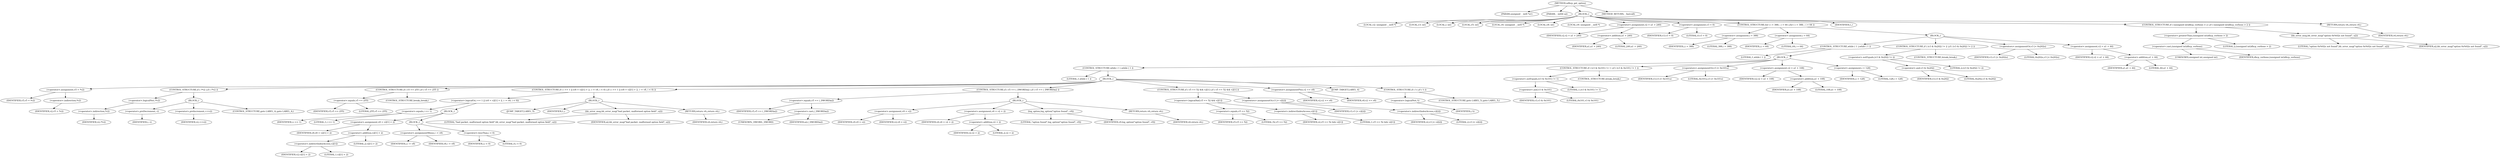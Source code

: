 digraph udhcp_get_option {  
"1000108" [label = "(METHOD,udhcp_get_option)" ]
"1000109" [label = "(PARAM,unsigned __int8 *a1)" ]
"1000110" [label = "(PARAM,__int64 a2)" ]
"1000111" [label = "(BLOCK,,)" ]
"1000112" [label = "(LOCAL,v2: unsigned __int8 *)" ]
"1000113" [label = "(LOCAL,v3: int)" ]
"1000114" [label = "(LOCAL,i: int)" ]
"1000115" [label = "(LOCAL,v5: int)" ]
"1000116" [label = "(LOCAL,v6: unsigned __int8 *)" ]
"1000117" [label = "(LOCAL,v8: int)" ]
"1000118" [label = "(LOCAL,v9: unsigned __int8 *)" ]
"1000119" [label = "(<operator>.assignment,v2 = a1 + 240)" ]
"1000120" [label = "(IDENTIFIER,v2,v2 = a1 + 240)" ]
"1000121" [label = "(<operator>.addition,a1 + 240)" ]
"1000122" [label = "(IDENTIFIER,a1,a1 + 240)" ]
"1000123" [label = "(LITERAL,240,a1 + 240)" ]
"1000124" [label = "(<operator>.assignment,v3 = 0)" ]
"1000125" [label = "(IDENTIFIER,v3,v3 = 0)" ]
"1000126" [label = "(LITERAL,0,v3 = 0)" ]
"1000127" [label = "(CONTROL_STRUCTURE,for ( i = 388; ; i = 64 ),for ( i = 388; ; i = 64 ))" ]
"1000128" [label = "(<operator>.assignment,i = 388)" ]
"1000129" [label = "(IDENTIFIER,i,i = 388)" ]
"1000130" [label = "(LITERAL,388,i = 388)" ]
"1000131" [label = "(<operator>.assignment,i = 64)" ]
"1000132" [label = "(IDENTIFIER,i,i = 64)" ]
"1000133" [label = "(LITERAL,64,i = 64)" ]
"1000134" [label = "(BLOCK,,)" ]
"1000135" [label = "(CONTROL_STRUCTURE,while ( 1 ),while ( 1 ))" ]
"1000136" [label = "(LITERAL,1,while ( 1 ))" ]
"1000137" [label = "(BLOCK,,)" ]
"1000138" [label = "(CONTROL_STRUCTURE,while ( 1 ),while ( 1 ))" ]
"1000139" [label = "(LITERAL,1,while ( 1 ))" ]
"1000140" [label = "(BLOCK,,)" ]
"1000141" [label = "(<operator>.assignment,v5 = *v2)" ]
"1000142" [label = "(IDENTIFIER,v5,v5 = *v2)" ]
"1000143" [label = "(<operator>.indirection,*v2)" ]
"1000144" [label = "(IDENTIFIER,v2,v5 = *v2)" ]
"1000145" [label = "(CONTROL_STRUCTURE,if ( !*v2 ),if ( !*v2 ))" ]
"1000146" [label = "(<operator>.logicalNot,!*v2)" ]
"1000147" [label = "(<operator>.indirection,*v2)" ]
"1000148" [label = "(IDENTIFIER,v2,!*v2)" ]
"1000149" [label = "(BLOCK,,)" ]
"1000150" [label = "(<operator>.preDecrement,--i)" ]
"1000151" [label = "(IDENTIFIER,i,--i)" ]
"1000152" [label = "(<operator>.preIncrement,++v2)" ]
"1000153" [label = "(IDENTIFIER,v2,++v2)" ]
"1000154" [label = "(CONTROL_STRUCTURE,goto LABEL_4;,goto LABEL_4;)" ]
"1000155" [label = "(CONTROL_STRUCTURE,if ( v5 == 255 ),if ( v5 == 255 ))" ]
"1000156" [label = "(<operator>.equals,v5 == 255)" ]
"1000157" [label = "(IDENTIFIER,v5,v5 == 255)" ]
"1000158" [label = "(LITERAL,255,v5 == 255)" ]
"1000159" [label = "(CONTROL_STRUCTURE,break;,break;)" ]
"1000160" [label = "(CONTROL_STRUCTURE,if ( i == 1 || (v8 = v2[1] + 2, i -= v8, i < 0) ),if ( i == 1 || (v8 = v2[1] + 2, i -= v8, i < 0) ))" ]
"1000161" [label = "(<operator>.logicalOr,i == 1 || (v8 = v2[1] + 2, i -= v8, i < 0))" ]
"1000162" [label = "(<operator>.equals,i == 1)" ]
"1000163" [label = "(IDENTIFIER,i,i == 1)" ]
"1000164" [label = "(LITERAL,1,i == 1)" ]
"1000165" [label = "(BLOCK,,)" ]
"1000166" [label = "(<operator>.assignment,v8 = v2[1] + 2)" ]
"1000167" [label = "(IDENTIFIER,v8,v8 = v2[1] + 2)" ]
"1000168" [label = "(<operator>.addition,v2[1] + 2)" ]
"1000169" [label = "(<operator>.indirectIndexAccess,v2[1])" ]
"1000170" [label = "(IDENTIFIER,v2,v2[1] + 2)" ]
"1000171" [label = "(LITERAL,1,v2[1] + 2)" ]
"1000172" [label = "(LITERAL,2,v2[1] + 2)" ]
"1000173" [label = "(BLOCK,,)" ]
"1000174" [label = "(<operator>.assignmentMinus,i -= v8)" ]
"1000175" [label = "(IDENTIFIER,i,i -= v8)" ]
"1000176" [label = "(IDENTIFIER,v8,i -= v8)" ]
"1000177" [label = "(<operator>.lessThan,i < 0)" ]
"1000178" [label = "(IDENTIFIER,i,i < 0)" ]
"1000179" [label = "(LITERAL,0,i < 0)" ]
"1000180" [label = "(BLOCK,,)" ]
"1000181" [label = "(JUMP_TARGET,LABEL_5)" ]
"1000182" [label = "(IDENTIFIER,L,)" ]
"1000183" [label = "(bb_error_msg,bb_error_msg(\"bad packet, malformed option field\", a2))" ]
"1000184" [label = "(LITERAL,\"bad packet, malformed option field\",bb_error_msg(\"bad packet, malformed option field\", a2))" ]
"1000185" [label = "(IDENTIFIER,a2,bb_error_msg(\"bad packet, malformed option field\", a2))" ]
"1000186" [label = "(RETURN,return v6;,return v6;)" ]
"1000187" [label = "(IDENTIFIER,v6,return v6;)" ]
"1000188" [label = "(CONTROL_STRUCTURE,if ( v5 == (_DWORD)a2 ),if ( v5 == (_DWORD)a2 ))" ]
"1000189" [label = "(<operator>.equals,v5 == (_DWORD)a2)" ]
"1000190" [label = "(IDENTIFIER,v5,v5 == (_DWORD)a2)" ]
"1000191" [label = "(<operator>.cast,(_DWORD)a2)" ]
"1000192" [label = "(UNKNOWN,_DWORD,_DWORD)" ]
"1000193" [label = "(IDENTIFIER,a2,(_DWORD)a2)" ]
"1000194" [label = "(BLOCK,,)" ]
"1000195" [label = "(<operator>.assignment,v9 = v2)" ]
"1000196" [label = "(IDENTIFIER,v9,v9 = v2)" ]
"1000197" [label = "(IDENTIFIER,v2,v9 = v2)" ]
"1000198" [label = "(<operator>.assignment,v6 = v2 + 2)" ]
"1000199" [label = "(IDENTIFIER,v6,v6 = v2 + 2)" ]
"1000200" [label = "(<operator>.addition,v2 + 2)" ]
"1000201" [label = "(IDENTIFIER,v2,v2 + 2)" ]
"1000202" [label = "(LITERAL,2,v2 + 2)" ]
"1000203" [label = "(log_option,log_option(\"option found\", v9))" ]
"1000204" [label = "(LITERAL,\"option found\",log_option(\"option found\", v9))" ]
"1000205" [label = "(IDENTIFIER,v9,log_option(\"option found\", v9))" ]
"1000206" [label = "(RETURN,return v6;,return v6;)" ]
"1000207" [label = "(IDENTIFIER,v6,return v6;)" ]
"1000208" [label = "(CONTROL_STRUCTURE,if ( v5 == 52 && v2[1] ),if ( v5 == 52 && v2[1] ))" ]
"1000209" [label = "(<operator>.logicalAnd,v5 == 52 && v2[1])" ]
"1000210" [label = "(<operator>.equals,v5 == 52)" ]
"1000211" [label = "(IDENTIFIER,v5,v5 == 52)" ]
"1000212" [label = "(LITERAL,52,v5 == 52)" ]
"1000213" [label = "(<operator>.indirectIndexAccess,v2[1])" ]
"1000214" [label = "(IDENTIFIER,v2,v5 == 52 && v2[1])" ]
"1000215" [label = "(LITERAL,1,v5 == 52 && v2[1])" ]
"1000216" [label = "(<operators>.assignmentOr,v3 |= v2[2])" ]
"1000217" [label = "(IDENTIFIER,v3,v3 |= v2[2])" ]
"1000218" [label = "(<operator>.indirectIndexAccess,v2[2])" ]
"1000219" [label = "(IDENTIFIER,v2,v3 |= v2[2])" ]
"1000220" [label = "(LITERAL,2,v3 |= v2[2])" ]
"1000221" [label = "(<operator>.assignmentPlus,v2 += v8)" ]
"1000222" [label = "(IDENTIFIER,v2,v2 += v8)" ]
"1000223" [label = "(IDENTIFIER,v8,v2 += v8)" ]
"1000224" [label = "(JUMP_TARGET,LABEL_4)" ]
"1000225" [label = "(CONTROL_STRUCTURE,if ( !i ),if ( !i ))" ]
"1000226" [label = "(<operator>.logicalNot,!i)" ]
"1000227" [label = "(IDENTIFIER,i,!i)" ]
"1000228" [label = "(CONTROL_STRUCTURE,goto LABEL_5;,goto LABEL_5;)" ]
"1000229" [label = "(CONTROL_STRUCTURE,if ( (v3 & 0x101) != 1 ),if ( (v3 & 0x101) != 1 ))" ]
"1000230" [label = "(<operator>.notEquals,(v3 & 0x101) != 1)" ]
"1000231" [label = "(<operator>.and,v3 & 0x101)" ]
"1000232" [label = "(IDENTIFIER,v3,v3 & 0x101)" ]
"1000233" [label = "(LITERAL,0x101,v3 & 0x101)" ]
"1000234" [label = "(LITERAL,1,(v3 & 0x101) != 1)" ]
"1000235" [label = "(CONTROL_STRUCTURE,break;,break;)" ]
"1000236" [label = "(<operators>.assignmentOr,v3 |= 0x101u)" ]
"1000237" [label = "(IDENTIFIER,v3,v3 |= 0x101u)" ]
"1000238" [label = "(LITERAL,0x101u,v3 |= 0x101u)" ]
"1000239" [label = "(<operator>.assignment,v2 = a1 + 108)" ]
"1000240" [label = "(IDENTIFIER,v2,v2 = a1 + 108)" ]
"1000241" [label = "(<operator>.addition,a1 + 108)" ]
"1000242" [label = "(IDENTIFIER,a1,a1 + 108)" ]
"1000243" [label = "(LITERAL,108,a1 + 108)" ]
"1000244" [label = "(<operator>.assignment,i = 128)" ]
"1000245" [label = "(IDENTIFIER,i,i = 128)" ]
"1000246" [label = "(LITERAL,128,i = 128)" ]
"1000247" [label = "(CONTROL_STRUCTURE,if ( (v3 & 0x202) != 2 ),if ( (v3 & 0x202) != 2 ))" ]
"1000248" [label = "(<operator>.notEquals,(v3 & 0x202) != 2)" ]
"1000249" [label = "(<operator>.and,v3 & 0x202)" ]
"1000250" [label = "(IDENTIFIER,v3,v3 & 0x202)" ]
"1000251" [label = "(LITERAL,0x202,v3 & 0x202)" ]
"1000252" [label = "(LITERAL,2,(v3 & 0x202) != 2)" ]
"1000253" [label = "(CONTROL_STRUCTURE,break;,break;)" ]
"1000254" [label = "(<operators>.assignmentOr,v3 |= 0x202u)" ]
"1000255" [label = "(IDENTIFIER,v3,v3 |= 0x202u)" ]
"1000256" [label = "(LITERAL,0x202u,v3 |= 0x202u)" ]
"1000257" [label = "(<operator>.assignment,v2 = a1 + 44)" ]
"1000258" [label = "(IDENTIFIER,v2,v2 = a1 + 44)" ]
"1000259" [label = "(<operator>.addition,a1 + 44)" ]
"1000260" [label = "(IDENTIFIER,a1,a1 + 44)" ]
"1000261" [label = "(LITERAL,44,a1 + 44)" ]
"1000262" [label = "(IDENTIFIER,L,)" ]
"1000263" [label = "(CONTROL_STRUCTURE,if ( (unsigned int)dhcp_verbose > 2 ),if ( (unsigned int)dhcp_verbose > 2 ))" ]
"1000264" [label = "(<operator>.greaterThan,(unsigned int)dhcp_verbose > 2)" ]
"1000265" [label = "(<operator>.cast,(unsigned int)dhcp_verbose)" ]
"1000266" [label = "(UNKNOWN,unsigned int,unsigned int)" ]
"1000267" [label = "(IDENTIFIER,dhcp_verbose,(unsigned int)dhcp_verbose)" ]
"1000268" [label = "(LITERAL,2,(unsigned int)dhcp_verbose > 2)" ]
"1000269" [label = "(bb_error_msg,bb_error_msg(\"option 0x%02x not found\", a2))" ]
"1000270" [label = "(LITERAL,\"option 0x%02x not found\",bb_error_msg(\"option 0x%02x not found\", a2))" ]
"1000271" [label = "(IDENTIFIER,a2,bb_error_msg(\"option 0x%02x not found\", a2))" ]
"1000272" [label = "(RETURN,return v6;,return v6;)" ]
"1000273" [label = "(IDENTIFIER,v6,return v6;)" ]
"1000274" [label = "(METHOD_RETURN,__fastcall)" ]
  "1000108" -> "1000109" 
  "1000108" -> "1000110" 
  "1000108" -> "1000111" 
  "1000108" -> "1000274" 
  "1000111" -> "1000112" 
  "1000111" -> "1000113" 
  "1000111" -> "1000114" 
  "1000111" -> "1000115" 
  "1000111" -> "1000116" 
  "1000111" -> "1000117" 
  "1000111" -> "1000118" 
  "1000111" -> "1000119" 
  "1000111" -> "1000124" 
  "1000111" -> "1000127" 
  "1000111" -> "1000262" 
  "1000111" -> "1000263" 
  "1000111" -> "1000272" 
  "1000119" -> "1000120" 
  "1000119" -> "1000121" 
  "1000121" -> "1000122" 
  "1000121" -> "1000123" 
  "1000124" -> "1000125" 
  "1000124" -> "1000126" 
  "1000127" -> "1000128" 
  "1000127" -> "1000131" 
  "1000127" -> "1000134" 
  "1000128" -> "1000129" 
  "1000128" -> "1000130" 
  "1000131" -> "1000132" 
  "1000131" -> "1000133" 
  "1000134" -> "1000135" 
  "1000134" -> "1000247" 
  "1000134" -> "1000254" 
  "1000134" -> "1000257" 
  "1000135" -> "1000136" 
  "1000135" -> "1000137" 
  "1000137" -> "1000138" 
  "1000137" -> "1000229" 
  "1000137" -> "1000236" 
  "1000137" -> "1000239" 
  "1000137" -> "1000244" 
  "1000138" -> "1000139" 
  "1000138" -> "1000140" 
  "1000140" -> "1000141" 
  "1000140" -> "1000145" 
  "1000140" -> "1000155" 
  "1000140" -> "1000160" 
  "1000140" -> "1000188" 
  "1000140" -> "1000208" 
  "1000140" -> "1000221" 
  "1000140" -> "1000224" 
  "1000140" -> "1000225" 
  "1000141" -> "1000142" 
  "1000141" -> "1000143" 
  "1000143" -> "1000144" 
  "1000145" -> "1000146" 
  "1000145" -> "1000149" 
  "1000146" -> "1000147" 
  "1000147" -> "1000148" 
  "1000149" -> "1000150" 
  "1000149" -> "1000152" 
  "1000149" -> "1000154" 
  "1000150" -> "1000151" 
  "1000152" -> "1000153" 
  "1000155" -> "1000156" 
  "1000155" -> "1000159" 
  "1000156" -> "1000157" 
  "1000156" -> "1000158" 
  "1000160" -> "1000161" 
  "1000160" -> "1000180" 
  "1000161" -> "1000162" 
  "1000161" -> "1000165" 
  "1000162" -> "1000163" 
  "1000162" -> "1000164" 
  "1000165" -> "1000166" 
  "1000165" -> "1000173" 
  "1000166" -> "1000167" 
  "1000166" -> "1000168" 
  "1000168" -> "1000169" 
  "1000168" -> "1000172" 
  "1000169" -> "1000170" 
  "1000169" -> "1000171" 
  "1000173" -> "1000174" 
  "1000173" -> "1000177" 
  "1000174" -> "1000175" 
  "1000174" -> "1000176" 
  "1000177" -> "1000178" 
  "1000177" -> "1000179" 
  "1000180" -> "1000181" 
  "1000180" -> "1000182" 
  "1000180" -> "1000183" 
  "1000180" -> "1000186" 
  "1000183" -> "1000184" 
  "1000183" -> "1000185" 
  "1000186" -> "1000187" 
  "1000188" -> "1000189" 
  "1000188" -> "1000194" 
  "1000189" -> "1000190" 
  "1000189" -> "1000191" 
  "1000191" -> "1000192" 
  "1000191" -> "1000193" 
  "1000194" -> "1000195" 
  "1000194" -> "1000198" 
  "1000194" -> "1000203" 
  "1000194" -> "1000206" 
  "1000195" -> "1000196" 
  "1000195" -> "1000197" 
  "1000198" -> "1000199" 
  "1000198" -> "1000200" 
  "1000200" -> "1000201" 
  "1000200" -> "1000202" 
  "1000203" -> "1000204" 
  "1000203" -> "1000205" 
  "1000206" -> "1000207" 
  "1000208" -> "1000209" 
  "1000208" -> "1000216" 
  "1000209" -> "1000210" 
  "1000209" -> "1000213" 
  "1000210" -> "1000211" 
  "1000210" -> "1000212" 
  "1000213" -> "1000214" 
  "1000213" -> "1000215" 
  "1000216" -> "1000217" 
  "1000216" -> "1000218" 
  "1000218" -> "1000219" 
  "1000218" -> "1000220" 
  "1000221" -> "1000222" 
  "1000221" -> "1000223" 
  "1000225" -> "1000226" 
  "1000225" -> "1000228" 
  "1000226" -> "1000227" 
  "1000229" -> "1000230" 
  "1000229" -> "1000235" 
  "1000230" -> "1000231" 
  "1000230" -> "1000234" 
  "1000231" -> "1000232" 
  "1000231" -> "1000233" 
  "1000236" -> "1000237" 
  "1000236" -> "1000238" 
  "1000239" -> "1000240" 
  "1000239" -> "1000241" 
  "1000241" -> "1000242" 
  "1000241" -> "1000243" 
  "1000244" -> "1000245" 
  "1000244" -> "1000246" 
  "1000247" -> "1000248" 
  "1000247" -> "1000253" 
  "1000248" -> "1000249" 
  "1000248" -> "1000252" 
  "1000249" -> "1000250" 
  "1000249" -> "1000251" 
  "1000254" -> "1000255" 
  "1000254" -> "1000256" 
  "1000257" -> "1000258" 
  "1000257" -> "1000259" 
  "1000259" -> "1000260" 
  "1000259" -> "1000261" 
  "1000263" -> "1000264" 
  "1000263" -> "1000269" 
  "1000264" -> "1000265" 
  "1000264" -> "1000268" 
  "1000265" -> "1000266" 
  "1000265" -> "1000267" 
  "1000269" -> "1000270" 
  "1000269" -> "1000271" 
  "1000272" -> "1000273" 
}
